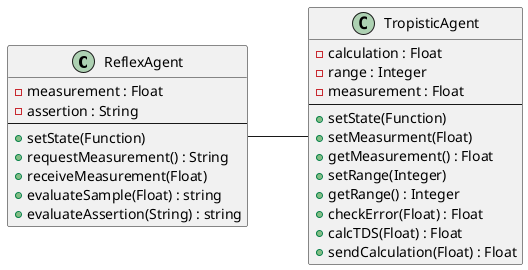 @startuml reflexAgentClass
left to right direction

class ReflexAgent {
    -measurement : Float
    -assertion : String
    --
    +setState(Function)
    +requestMeasurement() : String
    +receiveMeasurement(Float)
    +evaluateSample(Float) : string
    +evaluateAssertion(String) : string
}

class TropisticAgent {
    -calculation : Float
    -range : Integer
    -measurement : Float
    --
    +setState(Function) 
    +setMeasurment(Float)
    +getMeasurement() : Float
    +setRange(Integer)
    +getRange() : Integer
    +checkError(Float) : Float
    +calcTDS(Float) : Float
    +sendCalculation(Float) : Float
}

ReflexAgent -- TropisticAgent
@enduml